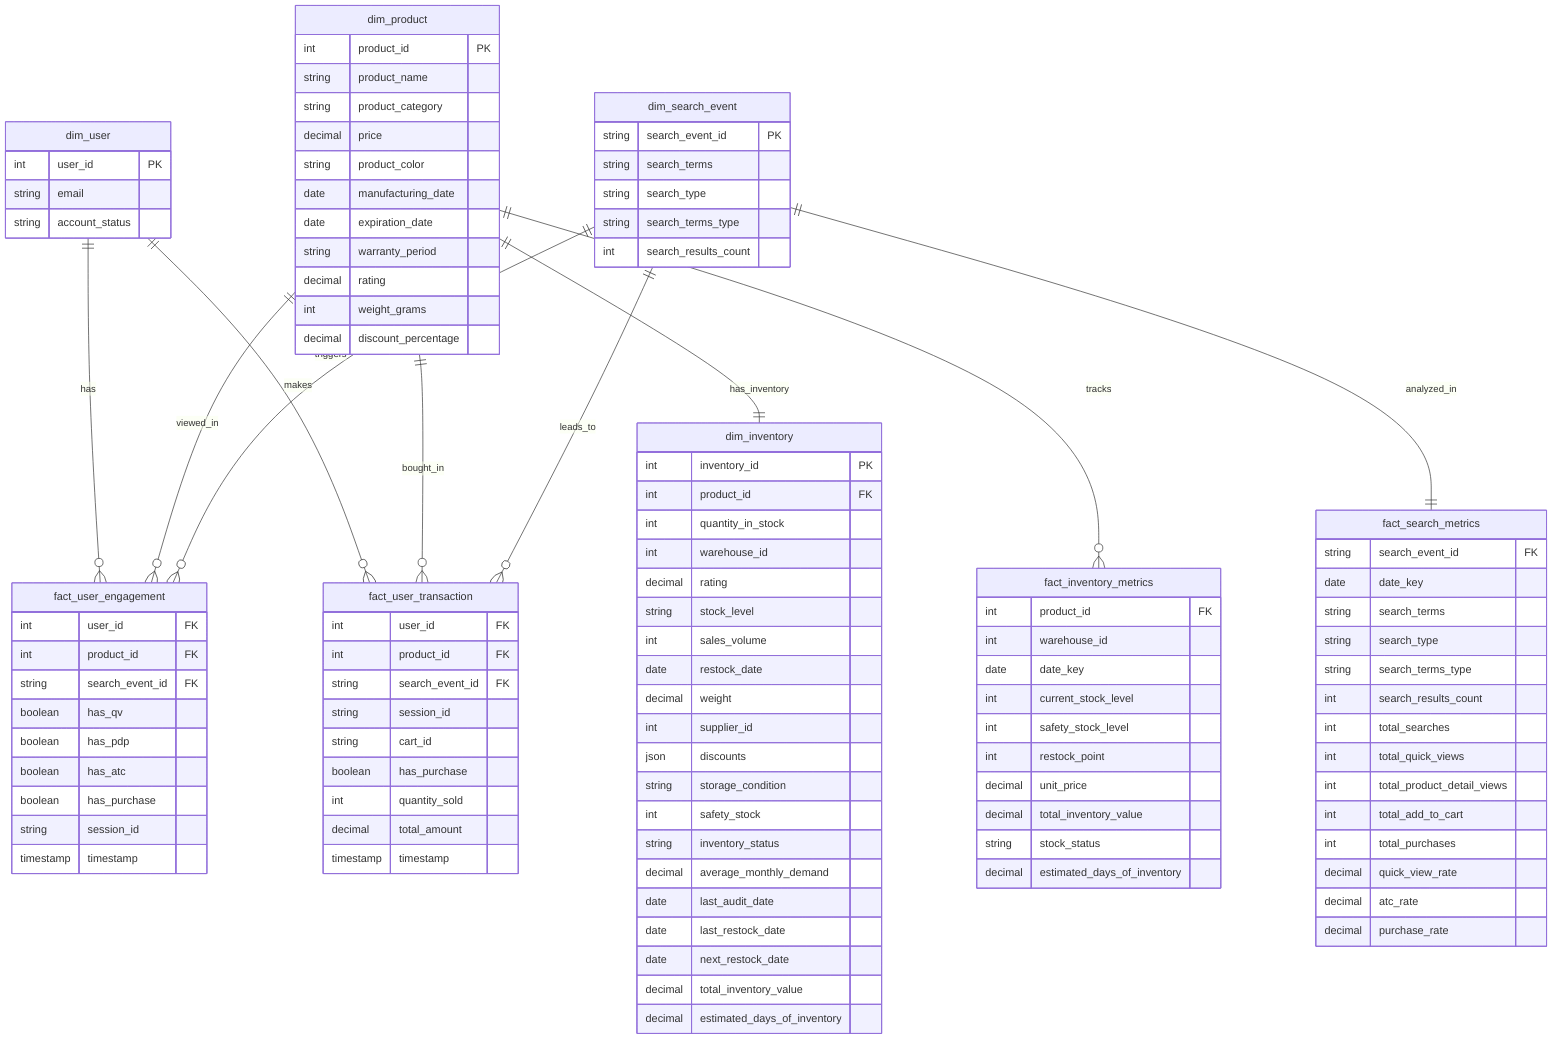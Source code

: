 erDiagram
    dim_user {
        int user_id PK
        string email
        string account_status
    }

    dim_product {
        int product_id PK
        string product_name
        string product_category
        decimal price
        string product_color
        date manufacturing_date
        date expiration_date
        string warranty_period
        decimal rating
        int weight_grams
        decimal discount_percentage
    }

    dim_inventory {
        int inventory_id PK
        int product_id FK
        int quantity_in_stock
        int warehouse_id
        decimal rating
        string stock_level
        int sales_volume
        date restock_date
        decimal weight
        int supplier_id
        json discounts
        string storage_condition
        int safety_stock
        string inventory_status
        decimal average_monthly_demand
        date last_audit_date
        date last_restock_date
        date next_restock_date
        decimal total_inventory_value
        decimal estimated_days_of_inventory
    }

    dim_search_event {
        string search_event_id PK
        string search_terms
        string search_type
        string search_terms_type
        int search_results_count
    }

    fact_user_engagement {
        int user_id FK
        int product_id FK
        string search_event_id FK
        boolean has_qv
        boolean has_pdp
        boolean has_atc
        boolean has_purchase
        string session_id
        timestamp timestamp
    }

    fact_user_transaction {
        int user_id FK
        int product_id FK
        string search_event_id FK
        string session_id
        string cart_id
        boolean has_purchase
        int quantity_sold
        decimal total_amount
        timestamp timestamp
    }

    fact_search_metrics {
        string search_event_id FK
        date date_key
        string search_terms
        string search_type
        string search_terms_type
        int search_results_count
        int total_searches
        int total_quick_views
        int total_product_detail_views
        int total_add_to_cart
        int total_purchases
        decimal quick_view_rate
        decimal atc_rate
        decimal purchase_rate
    }

    fact_inventory_metrics {
        int product_id FK
        int warehouse_id
        date date_key
        int current_stock_level
        int safety_stock_level
        int restock_point
        decimal unit_price
        decimal total_inventory_value
        string stock_status
        decimal estimated_days_of_inventory
    }

    dim_user ||--o{ fact_user_engagement : has
    dim_user ||--o{ fact_user_transaction : makes
    dim_product ||--o{ fact_user_engagement : viewed_in
    dim_product ||--o{ fact_user_transaction : bought_in
    dim_product ||--|| dim_inventory : has_inventory
    dim_product ||--o{ fact_inventory_metrics : tracks
    dim_search_event ||--o{ fact_user_engagement : triggers
    dim_search_event ||--o{ fact_user_transaction : leads_to
    dim_search_event ||--|| fact_search_metrics : analyzed_in
